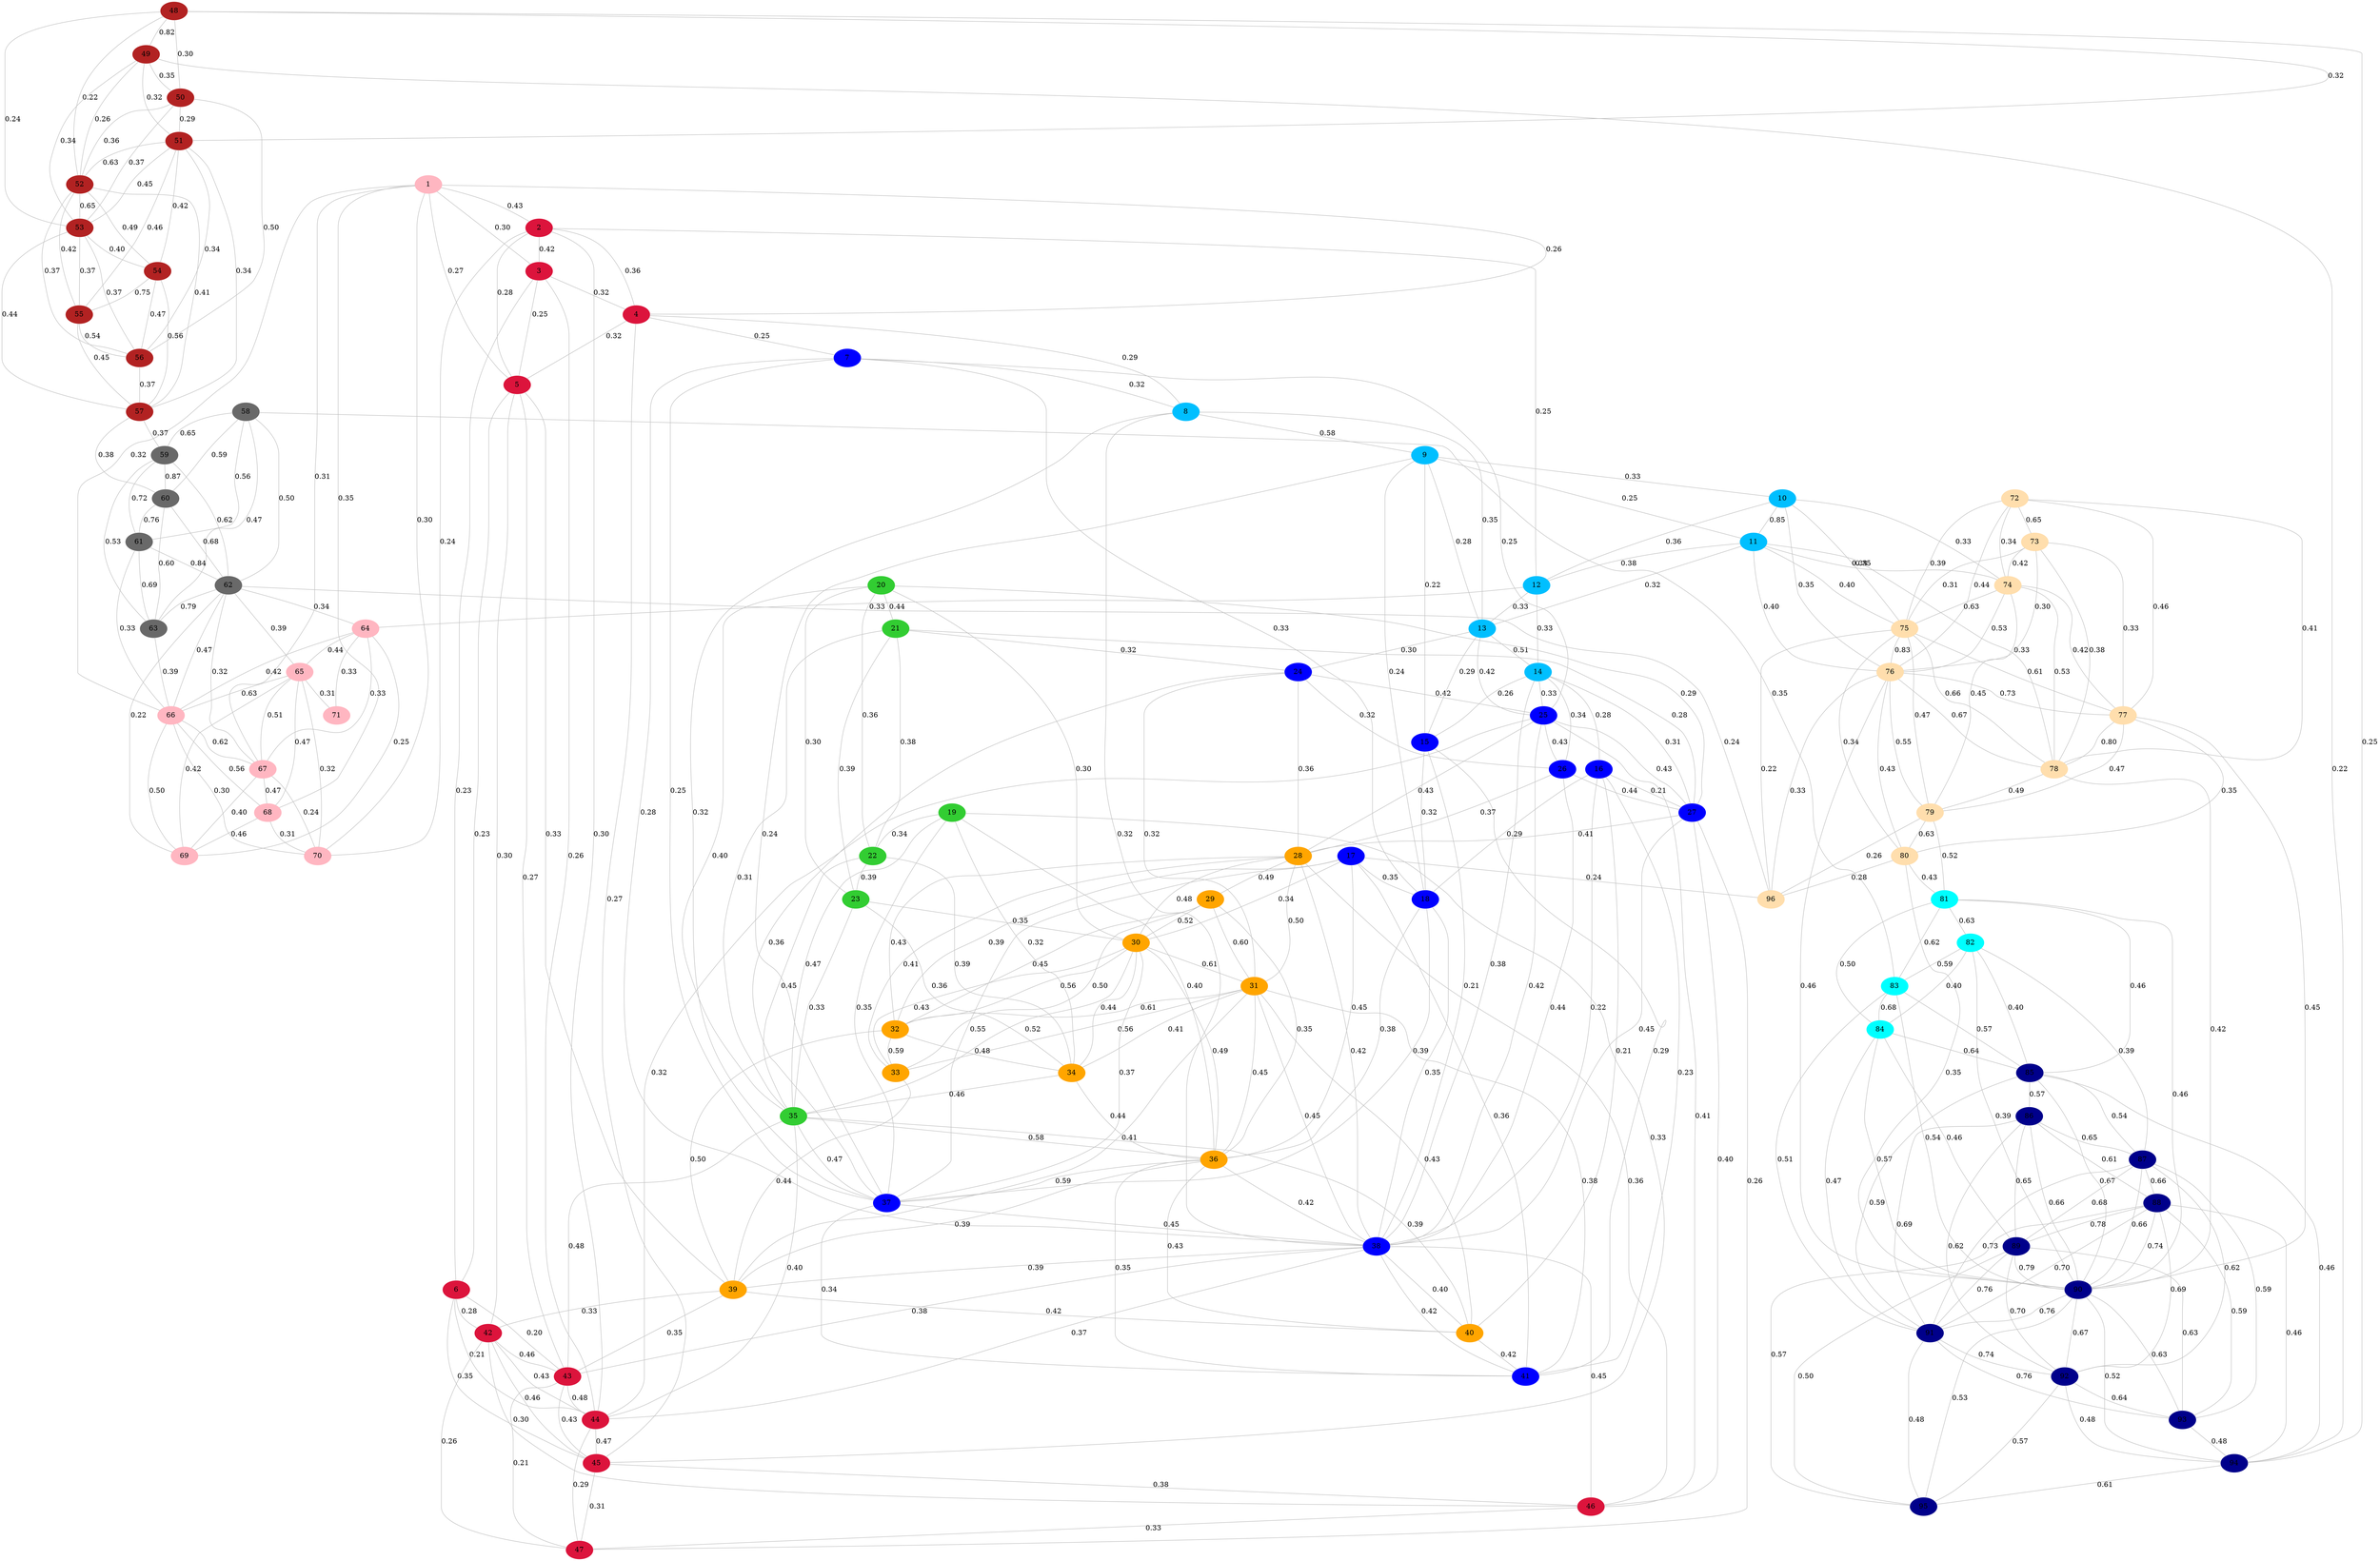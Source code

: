 graph "partition result" {
	1 [color="#FFB6C1" style=filled]
	64 [color="#FFB6C1" style=filled]
	65 [color="#FFB6C1" style=filled]
	66 [color="#FFB6C1" style=filled]
	67 [color="#FFB6C1" style=filled]
	68 [color="#FFB6C1" style=filled]
	69 [color="#FFB6C1" style=filled]
	70 [color="#FFB6C1" style=filled]
	71 [color="#FFB6C1" style=filled]
	2 [color="#DC143C" style=filled]
	3 [color="#DC143C" style=filled]
	4 [color="#DC143C" style=filled]
	5 [color="#DC143C" style=filled]
	6 [color="#DC143C" style=filled]
	42 [color="#DC143C" style=filled]
	43 [color="#DC143C" style=filled]
	44 [color="#DC143C" style=filled]
	45 [color="#DC143C" style=filled]
	47 [color="#DC143C" style=filled]
	46 [color="#DC143C" style=filled]
	7 [color="#0000FF" style=filled]
	17 [color="#0000FF" style=filled]
	37 [color="#0000FF" style=filled]
	18 [color="#0000FF" style=filled]
	41 [color="#0000FF" style=filled]
	38 [color="#0000FF" style=filled]
	15 [color="#0000FF" style=filled]
	16 [color="#0000FF" style=filled]
	24 [color="#0000FF" style=filled]
	25 [color="#0000FF" style=filled]
	26 [color="#0000FF" style=filled]
	27 [color="#0000FF" style=filled]
	8 [color="#00BFFF" style=filled]
	9 [color="#00BFFF" style=filled]
	13 [color="#00BFFF" style=filled]
	10 [color="#00BFFF" style=filled]
	11 [color="#00BFFF" style=filled]
	12 [color="#00BFFF" style=filled]
	14 [color="#00BFFF" style=filled]
	19 [color="#32CD32" style=filled]
	20 [color="#32CD32" style=filled]
	21 [color="#32CD32" style=filled]
	22 [color="#32CD32" style=filled]
	23 [color="#32CD32" style=filled]
	35 [color="#32CD32" style=filled]
	28 [color="#FFA500" style=filled]
	29 [color="#FFA500" style=filled]
	31 [color="#FFA500" style=filled]
	32 [color="#FFA500" style=filled]
	33 [color="#FFA500" style=filled]
	30 [color="#FFA500" style=filled]
	34 [color="#FFA500" style=filled]
	36 [color="#FFA500" style=filled]
	39 [color="#FFA500" style=filled]
	40 [color="#FFA500" style=filled]
	48 [color="#B22222" style=filled]
	49 [color="#B22222" style=filled]
	50 [color="#B22222" style=filled]
	51 [color="#B22222" style=filled]
	52 [color="#B22222" style=filled]
	54 [color="#B22222" style=filled]
	55 [color="#B22222" style=filled]
	56 [color="#B22222" style=filled]
	57 [color="#B22222" style=filled]
	53 [color="#B22222" style=filled]
	58 [color="#696969" style=filled]
	59 [color="#696969" style=filled]
	60 [color="#696969" style=filled]
	61 [color="#696969" style=filled]
	62 [color="#696969" style=filled]
	63 [color="#696969" style=filled]
	72 [color="#FFDEAD" style=filled]
	74 [color="#FFDEAD" style=filled]
	75 [color="#FFDEAD" style=filled]
	76 [color="#FFDEAD" style=filled]
	77 [color="#FFDEAD" style=filled]
	78 [color="#FFDEAD" style=filled]
	79 [color="#FFDEAD" style=filled]
	73 [color="#FFDEAD" style=filled]
	80 [color="#FFDEAD" style=filled]
	96 [color="#FFDEAD" style=filled]
	81 [color="#00FFFF" style=filled]
	83 [color="#00FFFF" style=filled]
	84 [color="#00FFFF" style=filled]
	82 [color="#00FFFF" style=filled]
	85 [color="#00008B" style=filled]
	86 [color="#00008B" style=filled]
	87 [color="#00008B" style=filled]
	88 [color="#00008B" style=filled]
	89 [color="#00008B" style=filled]
	91 [color="#00008B" style=filled]
	92 [color="#00008B" style=filled]
	93 [color="#00008B" style=filled]
	90 [color="#00008B" style=filled]
	95 [color="#00008B" style=filled]
	94 [color="#00008B" style=filled]
	3 -- 44 [label=0.26 color=gray]
	60 -- 62 [label=0.68 color=gray]
	6 -- 45 [label=0.35 color=gray]
	48 -- 49 [label=0.82 color=gray]
	23 -- 30 [label=0.35 color=gray]
	19 -- 34 [label=0.32 color=gray]
	10 -- 12 [label=0.36 color=gray]
	73 -- 75 [label=0.31 color=gray]
	18 -- 38 [label=0.35 color=gray]
	21 -- 24 [label=0.32 color=gray]
	72 -- 74 [label=0.34 color=gray]
	73 -- 78 [label=0.38 color=gray]
	34 -- 35 [label=0.46 color=gray]
	65 -- 70 [label=0.32 color=gray]
	49 -- 51 [label=0.32 color=gray]
	25 -- 46 [label=0.41 color=gray]
	54 -- 56 [label=0.47 color=gray]
	11 -- 12 [label=0.38 color=gray]
	67 -- 70 [label=0.24 color=gray]
	7 -- 37 [label=0.25 color=gray]
	88 -- 91 [label=0.70 color=gray]
	49 -- 50 [label=0.35 color=gray]
	7 -- 25 [label=0.25 color=gray]
	85 -- 86 [label=0.57 color=gray]
	92 -- 94 [label=0.48 color=gray]
	19 -- 37 [label=0.35 color=gray]
	21 -- 35 [label=0.31 color=gray]
	28 -- 32 [label=0.43 color=gray]
	80 -- 96 [label=0.28 color=gray]
	13 -- 25 [label=0.42 color=gray]
	88 -- 92 [label=0.69 color=gray]
	76 -- 90 [label=0.46 color=gray]
	11 -- 78 [label=0.33 color=gray]
	36 -- 37 [label=0.59 color=gray]
	19 -- 45 [label=0.33 color=gray]
	28 -- 31 [label=0.50 color=gray]
	82 -- 83 [label=0.59 color=gray]
	28 -- 38 [label=0.42 color=gray]
	27 -- 47 [label=0.26 color=gray]
	49 -- 94 [label=0.22 color=gray]
	52 -- 57 [label=0.41 color=gray]
	42 -- 44 [label=0.43 color=gray]
	10 -- 76 [label=0.35 color=gray]
	9 -- 18 [label=0.24 color=gray]
	26 -- 28 [label=0.37 color=gray]
	4 -- 5 [label=0.32 color=gray]
	35 -- 44 [label=0.40 color=gray]
	50 -- 53 [label=0.37 color=gray]
	89 -- 95 [label=0.50 color=gray]
	17 -- 41 [label=0.36 color=gray]
	9 -- 10 [label=0.33 color=gray]
	31 -- 38 [label=0.45 color=gray]
	73 -- 77 [label=0.33 color=gray]
	61 -- 62 [label=0.84 color=gray]
	32 -- 33 [label=0.59 color=gray]
	58 -- 62 [label=0.50 color=gray]
	92 -- 93 [label=0.64 color=gray]
	9 -- 15 [label=0.22 color=gray]
	80 -- 81 [label=0.43 color=gray]
	17 -- 30 [label=0.34 color=gray]
	39 -- 42 [label=0.33 color=gray]
	5 -- 42 [label=0.30 color=gray]
	8 -- 13 [label=0.35 color=gray]
	24 -- 26 [label=0.32 color=gray]
	45 -- 46 [label=0.38 color=gray]
	20 -- 23 [label=0.30 color=gray]
	25 -- 44 [label=0.32 color=gray]
	51 -- 56 [label=0.34 color=gray]
	2 -- 70 [label=0.24 color=gray]
	35 -- 40 [label=0.39 color=gray]
	64 -- 67 [label=0.33 color=gray]
	30 -- 33 [label=0.43 color=gray]
	43 -- 45 [label=0.43 color=gray]
	79 -- 81 [label=0.52 color=gray]
	59 -- 61 [label=0.72 color=gray]
	20 -- 27 [label=0.29 color=gray]
	53 -- 54 [label=0.40 color=gray]
	9 -- 13 [label=0.28 color=gray]
	32 -- 39 [label=0.50 color=gray]
	19 -- 22 [label=0.34 color=gray]
	93 -- 94 [label=0.48 color=gray]
	91 -- 95 [label=0.48 color=gray]
	87 -- 92 [label=0.62 color=gray]
	64 -- 71 [label=0.33 color=gray]
	87 -- 88 [label=0.66 color=gray]
	76 -- 77 [label=0.73 color=gray]
	6 -- 43 [label=0.20 color=gray]
	24 -- 25 [label=0.42 color=gray]
	15 -- 41 [label=0.29 color=gray]
	31 -- 34 [label=0.41 color=gray]
	51 -- 57 [label=0.34 color=gray]
	76 -- 78 [label=0.67 color=gray]
	2 -- 44 [label=0.30 color=gray]
	12 -- 13 [label=0.33 color=gray]
	20 -- 30 [label=0.30 color=gray]
	66 -- 67 [label=0.62 color=gray]
	38 -- 41 [label=0.42 color=gray]
	35 -- 43 [label=0.48 color=gray]
	50 -- 56 [label=0.50 color=gray]
	84 -- 89 [label=0.46 color=gray]
	72 -- 77 [label=0.46 color=gray]
	83 -- 90 [label=0.54 color=gray]
	91 -- 92 [label=0.74 color=gray]
	52 -- 56 [label=0.37 color=gray]
	44 -- 47 [label=0.29 color=gray]
	19 -- 35 [label=0.47 color=gray]
	83 -- 91 [label=0.51 color=gray]
	30 -- 37 [label=0.37 color=gray]
	48 -- 50 [label=0.30 color=gray]
	31 -- 40 [label=0.43 color=gray]
	37 -- 41 [label=0.34 color=gray]
	11 -- 13 [label=0.32 color=gray]
	53 -- 55 [label=0.37 color=gray]
	76 -- 96 [label=0.33 color=gray]
	75 -- 78 [label=0.66 color=gray]
	84 -- 91 [label=0.47 color=gray]
	17 -- 36 [label=0.45 color=gray]
	16 -- 27 [label=0.21 color=gray]
	90 -- 92 [label=0.67 color=gray]
	43 -- 44 [label=0.48 color=gray]
	31 -- 32 [label=0.61 color=gray]
	52 -- 53 [label=0.65 color=gray]
	18 -- 36 [label=0.38 color=gray]
	1 -- 70 [label=0.30 color=gray]
	13 -- 24 [label=0.30 color=gray]
	84 -- 85 [label=0.64 color=gray]
	58 -- 63 [label=0.47 color=gray]
	68 -- 70 [label=0.31 color=gray]
	78 -- 90 [label=0.42 color=gray]
	14 -- 26 [label=0.34 color=gray]
	89 -- 92 [label=0.70 color=gray]
	23 -- 35 [label=0.33 color=gray]
	88 -- 95 [label=0.57 color=gray]
	29 -- 30 [label=0.52 color=gray]
	34 -- 36 [label=0.44 color=gray]
	30 -- 34 [label=0.44 color=gray]
	51 -- 53 [label=0.45 color=gray]
	2 -- 5 [label=0.28 color=gray]
	85 -- 87 [label=0.54 color=gray]
	3 -- 6 [label=0.23 color=gray]
	36 -- 38 [label=0.42 color=gray]
	75 -- 96 [label=0.22 color=gray]
	57 -- 59 [label=0.37 color=gray]
	3 -- 4 [label=0.32 color=gray]
	37 -- 38 [label=0.45 color=gray]
	60 -- 61 [label=0.76 color=gray]
	86 -- 92 [label=0.62 color=gray]
	72 -- 76 [label=0.44 color=gray]
	74 -- 76 [label=0.53 color=gray]
	81 -- 90 [label=0.46 color=gray]
	1 -- 5 [label=0.27 color=gray]
	59 -- 60 [label=0.87 color=gray]
	82 -- 87 [label=0.39 color=gray]
	21 -- 23 [label=0.39 color=gray]
	52 -- 54 [label=0.49 color=gray]
	90 -- 91 [label=0.76 color=gray]
	2 -- 3 [label=0.42 color=gray]
	15 -- 38 [label=0.21 color=gray]
	29 -- 31 [label=0.60 color=gray]
	82 -- 90 [label=0.39 color=gray]
	75 -- 80 [label=0.34 color=gray]
	29 -- 36 [label=0.35 color=gray]
	65 -- 71 [label=0.31 color=gray]
	16 -- 18 [label=0.29 color=gray]
	4 -- 7 [label=0.25 color=gray]
	87 -- 93 [label=0.59 color=gray]
	25 -- 26 [label=0.43 color=gray]
	39 -- 43 [label=0.35 color=gray]
	30 -- 32 [label=0.56 color=gray]
	82 -- 85 [label=0.40 color=gray]
	87 -- 89 [label=0.68 color=gray]
	64 -- 66 [label=0.42 color=gray]
	94 -- 95 [label=0.61 color=gray]
	29 -- 32 [label=0.45 color=gray]
	66 -- 69 [label=0.50 color=gray]
	14 -- 38 [label=0.38 color=gray]
	32 -- 34 [label=0.48 color=gray]
	20 -- 35 [label=0.40 color=gray]
	28 -- 29 [label=0.49 color=gray]
	62 -- 69 [label=0.22 color=gray]
	17 -- 37 [label=0.55 color=gray]
	16 -- 41 [label=0.23 color=gray]
	58 -- 61 [label=0.56 color=gray]
	59 -- 62 [label=0.62 color=gray]
	4 -- 8 [label=0.29 color=gray]
	26 -- 27 [label=0.44 color=gray]
	42 -- 43 [label=0.46 color=gray]
	81 -- 83 [label=0.62 color=gray]
	89 -- 91 [label=0.76 color=gray]
	10 -- 75 [label=0.35 color=gray]
	1 -- 4 [label=0.26 color=gray]
	27 -- 46 [label=0.40 color=gray]
	74 -- 77 [label=0.42 color=gray]
	30 -- 35 [label=0.52 color=gray]
	59 -- 63 [label=0.53 color=gray]
	86 -- 89 [label=0.65 color=gray]
	10 -- 11 [label=0.85 color=gray]
	14 -- 25 [label=0.33 color=gray]
	31 -- 41 [label=0.38 color=gray]
	56 -- 57 [label=0.37 color=gray]
	40 -- 41 [label=0.42 color=gray]
	63 -- 66 [label=0.39 color=gray]
	50 -- 52 [label=0.36 color=gray]
	8 -- 38 [label=0.32 color=gray]
	31 -- 39 [label=0.41 color=gray]
	11 -- 74 [label=0.38 color=gray]
	1 -- 68 [label=0.35 color=gray]
	88 -- 90 [label=0.74 color=gray]
	48 -- 94 [label=0.25 color=gray]
	62 -- 66 [label=0.47 color=gray]
	49 -- 53 [label=0.34 color=gray]
	78 -- 79 [label=0.49 color=gray]
	8 -- 37 [label=0.32 color=gray]
	18 -- 37 [label=0.39 color=gray]
	90 -- 95 [label=0.53 color=gray]
	58 -- 60 [label=0.59 color=gray]
	2 -- 12 [label=0.25 color=gray]
	84 -- 90 [label=0.57 color=gray]
	54 -- 55 [label=0.75 color=gray]
	7 -- 8 [label=0.32 color=gray]
	28 -- 30 [label=0.48 color=gray]
	21 -- 22 [label=0.38 color=gray]
	51 -- 55 [label=0.46 color=gray]
	20 -- 21 [label=0.44 color=gray]
	22 -- 23 [label=0.39 color=gray]
	72 -- 78 [label=0.41 color=gray]
	6 -- 42 [label=0.28 color=gray]
	86 -- 88 [label=0.61 color=gray]
	45 -- 47 [label=0.31 color=gray]
	11 -- 76 [label=0.40 color=gray]
	86 -- 87 [label=0.65 color=gray]
	74 -- 78 [label=0.53 color=gray]
	1 -- 67 [label=0.31 color=gray]
	74 -- 79 [label=0.45 color=gray]
	62 -- 63 [label=0.79 color=gray]
	85 -- 91 [label=0.59 color=gray]
	22 -- 35 [label=0.45 color=gray]
	92 -- 95 [label=0.57 color=gray]
	73 -- 76 [label=0.30 color=gray]
	75 -- 76 [label=0.83 color=gray]
	82 -- 84 [label=0.40 color=gray]
	16 -- 40 [label=0.21 color=gray]
	17 -- 18 [label=0.35 color=gray]
	73 -- 74 [label=0.42 color=gray]
	89 -- 90 [label=0.79 color=gray]
	33 -- 39 [label=0.44 color=gray]
	85 -- 94 [label=0.46 color=gray]
	50 -- 51 [label=0.29 color=gray]
	14 -- 27 [label=0.31 color=gray]
	55 -- 57 [label=0.45 color=gray]
	76 -- 79 [label=0.55 color=gray]
	77 -- 80 [label=0.35 color=gray]
	51 -- 52 [label=0.63 color=gray]
	53 -- 56 [label=0.37 color=gray]
	83 -- 85 [label=0.57 color=gray]
	75 -- 77 [label=0.61 color=gray]
	15 -- 18 [label=0.32 color=gray]
	51 -- 54 [label=0.42 color=gray]
	2 -- 4 [label=0.36 color=gray]
	75 -- 79 [label=0.47 color=gray]
	81 -- 82 [label=0.63 color=gray]
	30 -- 36 [label=0.49 color=gray]
	8 -- 9 [label=0.58 color=gray]
	38 -- 43 [label=0.38 color=gray]
	77 -- 90 [label=0.45 color=gray]
	9 -- 11 [label=0.25 color=gray]
	42 -- 45 [label=0.46 color=gray]
	60 -- 63 [label=0.60 color=gray]
	17 -- 96 [label=0.24 color=gray]
	61 -- 63 [label=0.69 color=gray]
	7 -- 18 [label=0.33 color=gray]
	12 -- 14 [label=0.33 color=gray]
	53 -- 57 [label=0.44 color=gray]
	67 -- 69 [label=0.40 color=gray]
	30 -- 31 [label=0.61 color=gray]
	12 -- 64 [label=0.33 color=gray]
	29 -- 33 [label=0.50 color=gray]
	87 -- 90 [label=0.66 color=gray]
	27 -- 28 [label=0.41 color=gray]
	79 -- 96 [label=0.26 color=gray]
	25 -- 27 [label=0.43 color=gray]
	38 -- 44 [label=0.37 color=gray]
	72 -- 75 [label=0.39 color=gray]
	24 -- 31 [label=0.32 color=gray]
	49 -- 52 [label=0.26 color=gray]
	54 -- 57 [label=0.56 color=gray]
	72 -- 73 [label=0.65 color=gray]
	27 -- 38 [label=0.45 color=gray]
	28 -- 46 [label=0.36 color=gray]
	31 -- 33 [label=0.56 color=gray]
	64 -- 65 [label=0.44 color=gray]
	35 -- 36 [label=0.58 color=gray]
	57 -- 60 [label=0.38 color=gray]
	26 -- 38 [label=0.44 color=gray]
	21 -- 27 [label=0.28 color=gray]
	58 -- 83 [label=0.35 color=gray]
	85 -- 90 [label=0.67 color=gray]
	19 -- 36 [label=0.40 color=gray]
	87 -- 91 [label=0.73 color=gray]
	81 -- 84 [label=0.50 color=gray]
	36 -- 41 [label=0.35 color=gray]
	86 -- 91 [label=0.69 color=gray]
	17 -- 32 [label=0.39 color=gray]
	1 -- 2 [label=0.43 color=gray]
	14 -- 15 [label=0.26 color=gray]
	48 -- 51 [label=0.32 color=gray]
	66 -- 68 [label=0.56 color=gray]
	38 -- 39 [label=0.39 color=gray]
	28 -- 33 [label=0.41 color=gray]
	46 -- 47 [label=0.33 color=gray]
	20 -- 22 [label=0.36 color=gray]
	6 -- 44 [label=0.21 color=gray]
	64 -- 69 [label=0.25 color=gray]
	58 -- 59 [label=0.65 color=gray]
	48 -- 52 [label=0.22 color=gray]
	42 -- 47 [label=0.26 color=gray]
	10 -- 74 [label=0.33 color=gray]
	62 -- 96 [label=0.24 color=gray]
	36 -- 39 [label=0.39 color=gray]
	77 -- 79 [label=0.47 color=gray]
	74 -- 75 [label=0.63 color=gray]
	13 -- 15 [label=0.29 color=gray]
	81 -- 85 [label=0.46 color=gray]
	65 -- 66 [label=0.63 color=gray]
	86 -- 90 [label=0.66 color=gray]
	25 -- 38 [label=0.42 color=gray]
	39 -- 40 [label=0.42 color=gray]
	65 -- 69 [label=0.42 color=gray]
	79 -- 80 [label=0.63 color=gray]
	88 -- 89 [label=0.78 color=gray]
	65 -- 67 [label=0.51 color=gray]
	44 -- 45 [label=0.47 color=gray]
	35 -- 37 [label=0.47 color=gray]
	38 -- 46 [label=0.45 color=gray]
	68 -- 69 [label=0.46 color=gray]
	52 -- 55 [label=0.42 color=gray]
	5 -- 43 [label=0.27 color=gray]
	1 -- 3 [label=0.30 color=gray]
	90 -- 93 [label=0.63 color=gray]
	5 -- 39 [label=0.33 color=gray]
	62 -- 64 [label=0.34 color=gray]
	77 -- 78 [label=0.80 color=gray]
	88 -- 93 [label=0.59 color=gray]
	55 -- 56 [label=0.54 color=gray]
	62 -- 65 [label=0.39 color=gray]
	5 -- 6 [label=0.23 color=gray]
	91 -- 93 [label=0.76 color=gray]
	90 -- 94 [label=0.52 color=gray]
	36 -- 40 [label=0.43 color=gray]
	1 -- 66 [label=0.32 color=gray]
	67 -- 68 [label=0.47 color=gray]
	83 -- 84 [label=0.68 color=gray]
	42 -- 46 [label=0.30 color=gray]
	88 -- 94 [label=0.46 color=gray]
	43 -- 47 [label=0.21 color=gray]
	14 -- 16 [label=0.28 color=gray]
	9 -- 37 [label=0.24 color=gray]
	38 -- 40 [label=0.40 color=gray]
	61 -- 66 [label=0.33 color=gray]
	62 -- 67 [label=0.32 color=gray]
	23 -- 34 [label=0.36 color=gray]
	66 -- 70 [label=0.30 color=gray]
	80 -- 90 [label=0.35 color=gray]
	16 -- 38 [label=0.22 color=gray]
	25 -- 28 [label=0.43 color=gray]
	76 -- 80 [label=0.43 color=gray]
	24 -- 37 [label=0.36 color=gray]
	48 -- 53 [label=0.24 color=gray]
	7 -- 38 [label=0.28 color=gray]
	13 -- 14 [label=0.51 color=gray]
	65 -- 68 [label=0.47 color=gray]
	3 -- 5 [label=0.25 color=gray]
	4 -- 45 [label=0.27 color=gray]
	22 -- 34 [label=0.39 color=gray]
	89 -- 93 [label=0.63 color=gray]
	11 -- 75 [label=0.40 color=gray]
	24 -- 28 [label=0.36 color=gray]
	31 -- 36 [label=0.45 color=gray]
}
